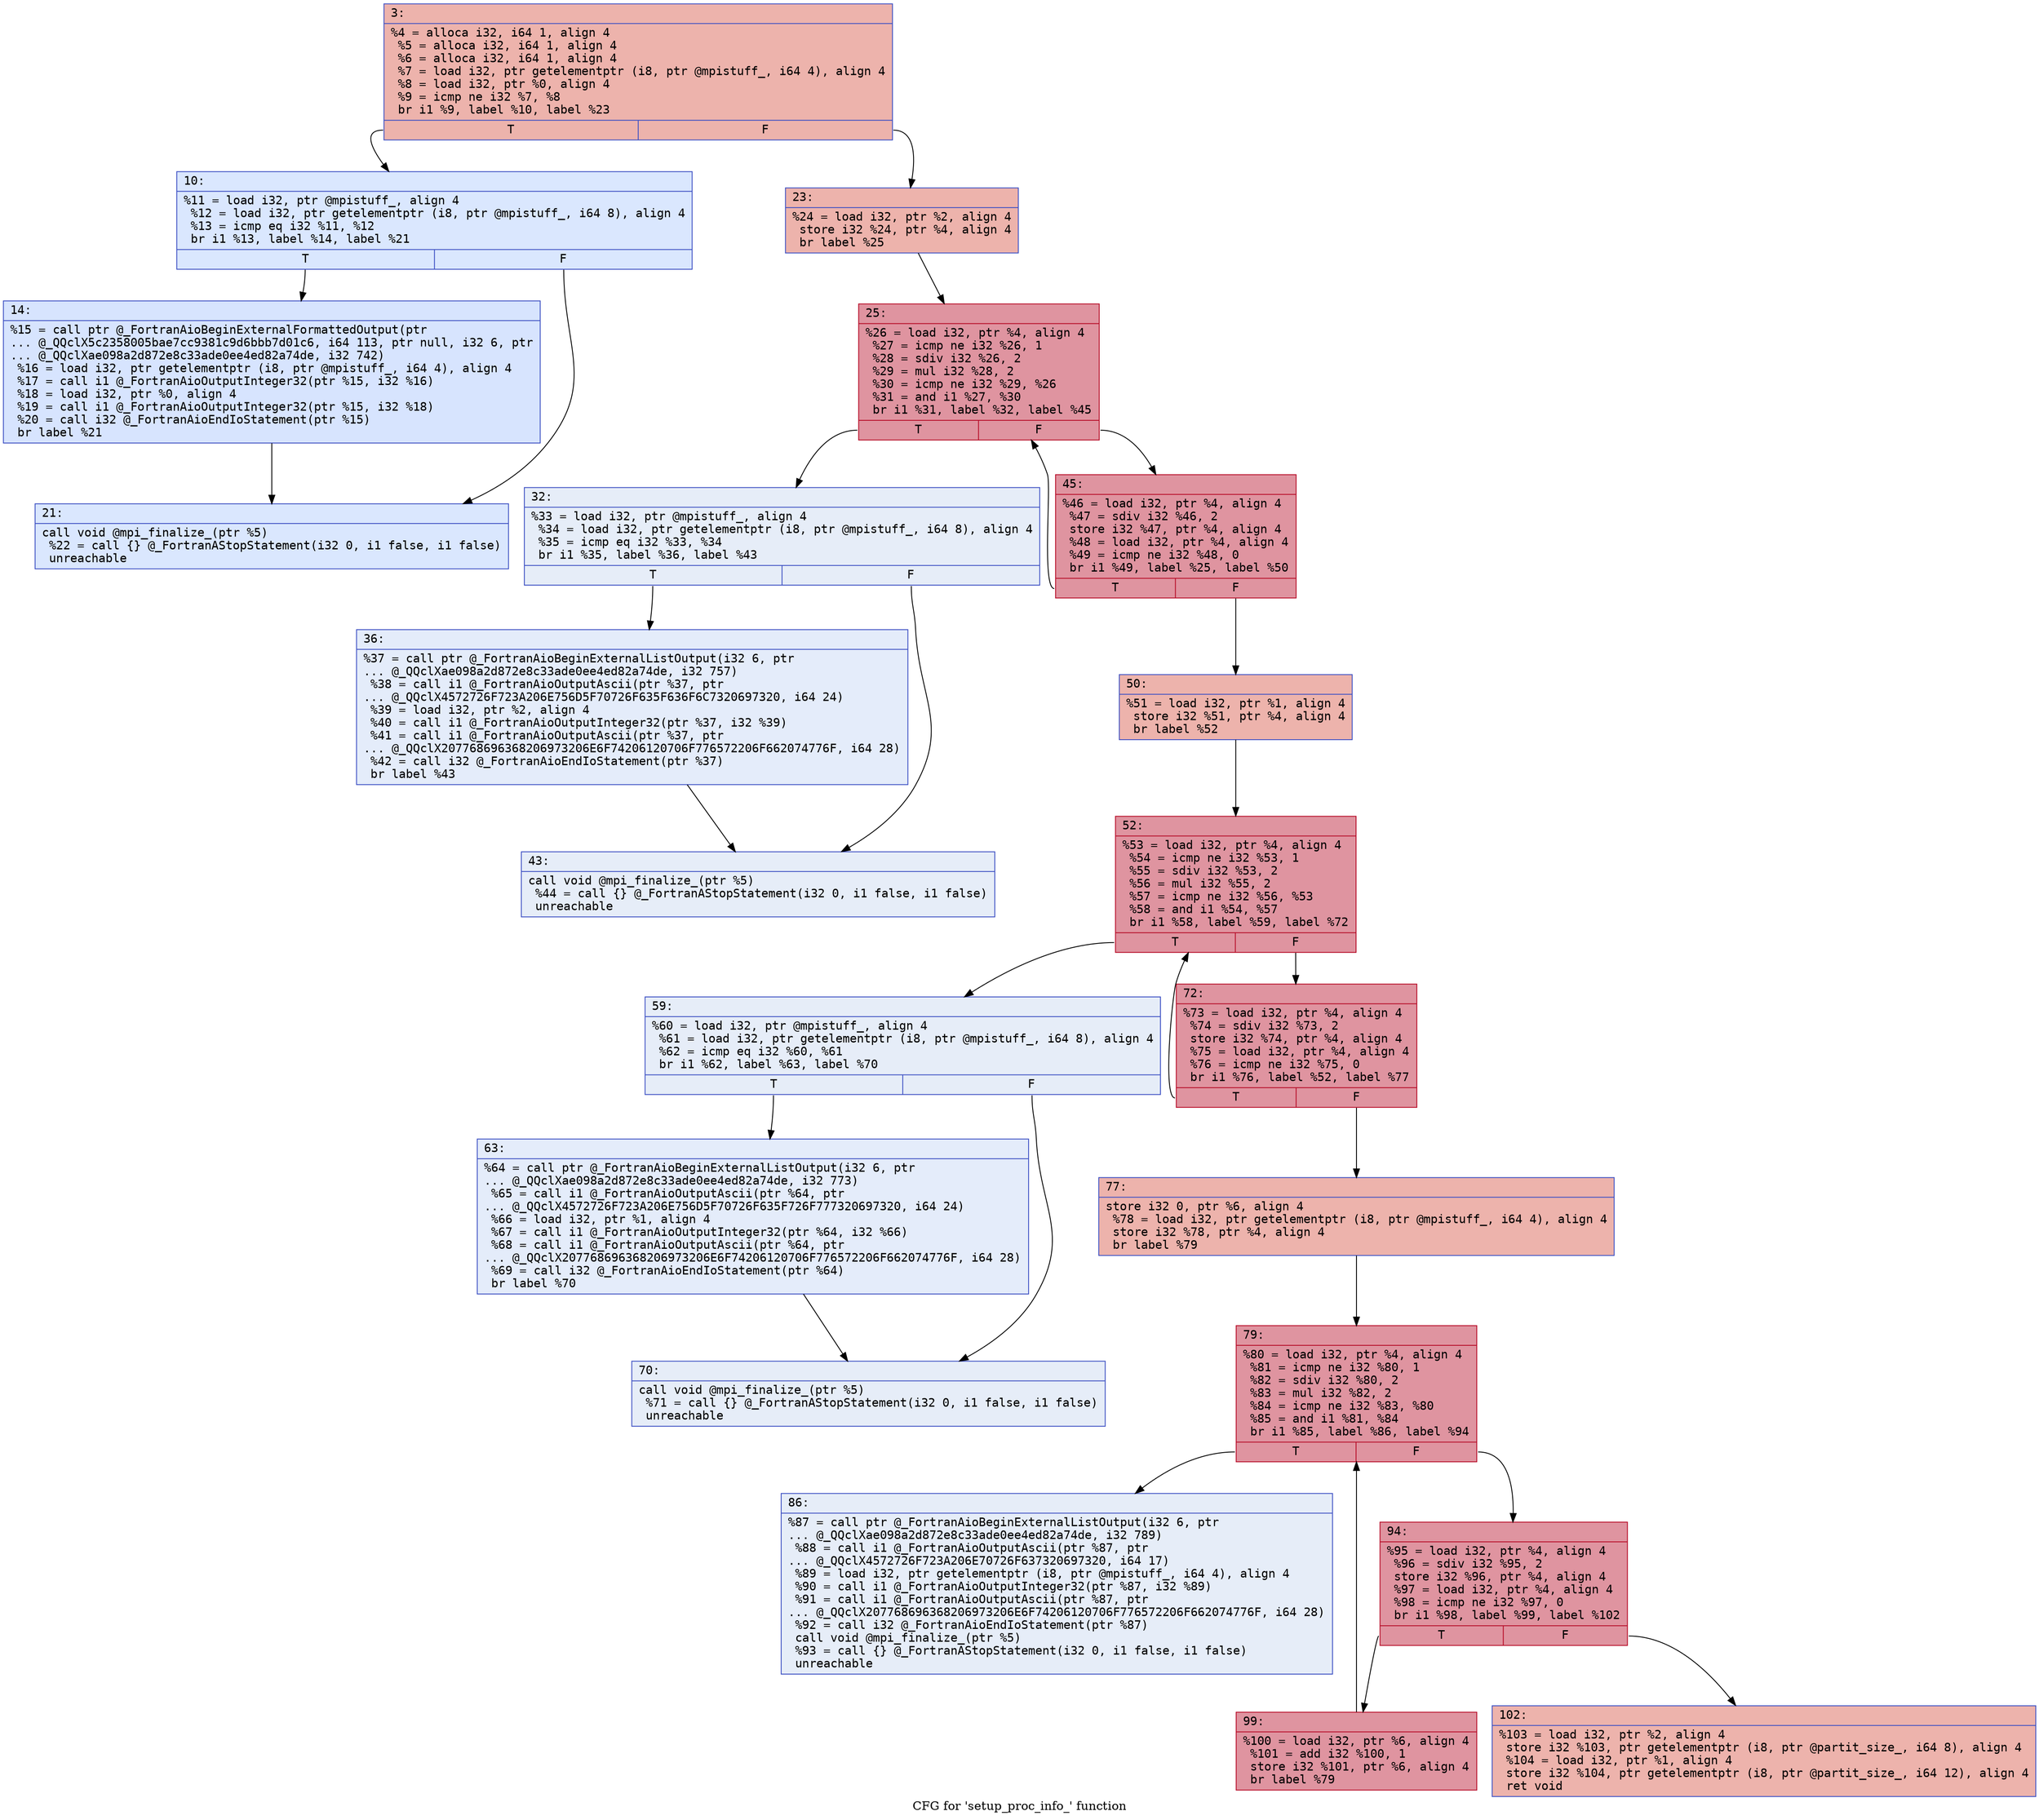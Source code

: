 digraph "CFG for 'setup_proc_info_' function" {
	label="CFG for 'setup_proc_info_' function";

	Node0x558b23f6b4a0 [shape=record,color="#3d50c3ff", style=filled, fillcolor="#d6524470" fontname="Courier",label="{3:\l|  %4 = alloca i32, i64 1, align 4\l  %5 = alloca i32, i64 1, align 4\l  %6 = alloca i32, i64 1, align 4\l  %7 = load i32, ptr getelementptr (i8, ptr @mpistuff_, i64 4), align 4\l  %8 = load i32, ptr %0, align 4\l  %9 = icmp ne i32 %7, %8\l  br i1 %9, label %10, label %23\l|{<s0>T|<s1>F}}"];
	Node0x558b23f6b4a0:s0 -> Node0x558b23f6b780[tooltip="3 -> 10\nProbability 0.00%" ];
	Node0x558b23f6b4a0:s1 -> Node0x558b23f6b7d0[tooltip="3 -> 23\nProbability 100.00%" ];
	Node0x558b23f6b780 [shape=record,color="#3d50c3ff", style=filled, fillcolor="#abc8fd70" fontname="Courier",label="{10:\l|  %11 = load i32, ptr @mpistuff_, align 4\l  %12 = load i32, ptr getelementptr (i8, ptr @mpistuff_, i64 8), align 4\l  %13 = icmp eq i32 %11, %12\l  br i1 %13, label %14, label %21\l|{<s0>T|<s1>F}}"];
	Node0x558b23f6b780:s0 -> Node0x558b23f6ba60[tooltip="10 -> 14\nProbability 50.00%" ];
	Node0x558b23f6b780:s1 -> Node0x558b23f6bab0[tooltip="10 -> 21\nProbability 50.00%" ];
	Node0x558b23f6ba60 [shape=record,color="#3d50c3ff", style=filled, fillcolor="#a5c3fe70" fontname="Courier",label="{14:\l|  %15 = call ptr @_FortranAioBeginExternalFormattedOutput(ptr\l... @_QQclX5c2358005bae7cc9381c9d6bbb7d01c6, i64 113, ptr null, i32 6, ptr\l... @_QQclXae098a2d872e8c33ade0ee4ed82a74de, i32 742)\l  %16 = load i32, ptr getelementptr (i8, ptr @mpistuff_, i64 4), align 4\l  %17 = call i1 @_FortranAioOutputInteger32(ptr %15, i32 %16)\l  %18 = load i32, ptr %0, align 4\l  %19 = call i1 @_FortranAioOutputInteger32(ptr %15, i32 %18)\l  %20 = call i32 @_FortranAioEndIoStatement(ptr %15)\l  br label %21\l}"];
	Node0x558b23f6ba60 -> Node0x558b23f6bab0[tooltip="14 -> 21\nProbability 100.00%" ];
	Node0x558b23f6bab0 [shape=record,color="#3d50c3ff", style=filled, fillcolor="#abc8fd70" fontname="Courier",label="{21:\l|  call void @mpi_finalize_(ptr %5)\l  %22 = call \{\} @_FortranAStopStatement(i32 0, i1 false, i1 false)\l  unreachable\l}"];
	Node0x558b23f6b7d0 [shape=record,color="#3d50c3ff", style=filled, fillcolor="#d6524470" fontname="Courier",label="{23:\l|  %24 = load i32, ptr %2, align 4\l  store i32 %24, ptr %4, align 4\l  br label %25\l}"];
	Node0x558b23f6b7d0 -> Node0x558b23f7d220[tooltip="23 -> 25\nProbability 100.00%" ];
	Node0x558b23f7d220 [shape=record,color="#b70d28ff", style=filled, fillcolor="#b70d2870" fontname="Courier",label="{25:\l|  %26 = load i32, ptr %4, align 4\l  %27 = icmp ne i32 %26, 1\l  %28 = sdiv i32 %26, 2\l  %29 = mul i32 %28, 2\l  %30 = icmp ne i32 %29, %26\l  %31 = and i1 %27, %30\l  br i1 %31, label %32, label %45\l|{<s0>T|<s1>F}}"];
	Node0x558b23f7d220:s0 -> Node0x558b23f7d630[tooltip="25 -> 32\nProbability 0.00%" ];
	Node0x558b23f7d220:s1 -> Node0x558b23f7d680[tooltip="25 -> 45\nProbability 100.00%" ];
	Node0x558b23f7d630 [shape=record,color="#3d50c3ff", style=filled, fillcolor="#c7d7f070" fontname="Courier",label="{32:\l|  %33 = load i32, ptr @mpistuff_, align 4\l  %34 = load i32, ptr getelementptr (i8, ptr @mpistuff_, i64 8), align 4\l  %35 = icmp eq i32 %33, %34\l  br i1 %35, label %36, label %43\l|{<s0>T|<s1>F}}"];
	Node0x558b23f7d630:s0 -> Node0x558b23f7d910[tooltip="32 -> 36\nProbability 50.00%" ];
	Node0x558b23f7d630:s1 -> Node0x558b23f7d960[tooltip="32 -> 43\nProbability 50.00%" ];
	Node0x558b23f7d910 [shape=record,color="#3d50c3ff", style=filled, fillcolor="#c1d4f470" fontname="Courier",label="{36:\l|  %37 = call ptr @_FortranAioBeginExternalListOutput(i32 6, ptr\l... @_QQclXae098a2d872e8c33ade0ee4ed82a74de, i32 757)\l  %38 = call i1 @_FortranAioOutputAscii(ptr %37, ptr\l... @_QQclX4572726F723A206E756D5F70726F635F636F6C7320697320, i64 24)\l  %39 = load i32, ptr %2, align 4\l  %40 = call i1 @_FortranAioOutputInteger32(ptr %37, i32 %39)\l  %41 = call i1 @_FortranAioOutputAscii(ptr %37, ptr\l... @_QQclX207768696368206973206E6F74206120706F776572206F662074776F, i64 28)\l  %42 = call i32 @_FortranAioEndIoStatement(ptr %37)\l  br label %43\l}"];
	Node0x558b23f7d910 -> Node0x558b23f7d960[tooltip="36 -> 43\nProbability 100.00%" ];
	Node0x558b23f7d960 [shape=record,color="#3d50c3ff", style=filled, fillcolor="#c7d7f070" fontname="Courier",label="{43:\l|  call void @mpi_finalize_(ptr %5)\l  %44 = call \{\} @_FortranAStopStatement(i32 0, i1 false, i1 false)\l  unreachable\l}"];
	Node0x558b23f7d680 [shape=record,color="#b70d28ff", style=filled, fillcolor="#b70d2870" fontname="Courier",label="{45:\l|  %46 = load i32, ptr %4, align 4\l  %47 = sdiv i32 %46, 2\l  store i32 %47, ptr %4, align 4\l  %48 = load i32, ptr %4, align 4\l  %49 = icmp ne i32 %48, 0\l  br i1 %49, label %25, label %50\l|{<s0>T|<s1>F}}"];
	Node0x558b23f7d680:s0 -> Node0x558b23f7d220[tooltip="45 -> 25\nProbability 96.88%" ];
	Node0x558b23f7d680:s1 -> Node0x558b23f7ef60[tooltip="45 -> 50\nProbability 3.12%" ];
	Node0x558b23f7ef60 [shape=record,color="#3d50c3ff", style=filled, fillcolor="#d6524470" fontname="Courier",label="{50:\l|  %51 = load i32, ptr %1, align 4\l  store i32 %51, ptr %4, align 4\l  br label %52\l}"];
	Node0x558b23f7ef60 -> Node0x558b23f7f180[tooltip="50 -> 52\nProbability 100.00%" ];
	Node0x558b23f7f180 [shape=record,color="#b70d28ff", style=filled, fillcolor="#b70d2870" fontname="Courier",label="{52:\l|  %53 = load i32, ptr %4, align 4\l  %54 = icmp ne i32 %53, 1\l  %55 = sdiv i32 %53, 2\l  %56 = mul i32 %55, 2\l  %57 = icmp ne i32 %56, %53\l  %58 = and i1 %54, %57\l  br i1 %58, label %59, label %72\l|{<s0>T|<s1>F}}"];
	Node0x558b23f7f180:s0 -> Node0x558b23f7f590[tooltip="52 -> 59\nProbability 0.00%" ];
	Node0x558b23f7f180:s1 -> Node0x558b23f7f5e0[tooltip="52 -> 72\nProbability 100.00%" ];
	Node0x558b23f7f590 [shape=record,color="#3d50c3ff", style=filled, fillcolor="#c7d7f070" fontname="Courier",label="{59:\l|  %60 = load i32, ptr @mpistuff_, align 4\l  %61 = load i32, ptr getelementptr (i8, ptr @mpistuff_, i64 8), align 4\l  %62 = icmp eq i32 %60, %61\l  br i1 %62, label %63, label %70\l|{<s0>T|<s1>F}}"];
	Node0x558b23f7f590:s0 -> Node0x558b23f7f870[tooltip="59 -> 63\nProbability 50.00%" ];
	Node0x558b23f7f590:s1 -> Node0x558b23f7f8c0[tooltip="59 -> 70\nProbability 50.00%" ];
	Node0x558b23f7f870 [shape=record,color="#3d50c3ff", style=filled, fillcolor="#c1d4f470" fontname="Courier",label="{63:\l|  %64 = call ptr @_FortranAioBeginExternalListOutput(i32 6, ptr\l... @_QQclXae098a2d872e8c33ade0ee4ed82a74de, i32 773)\l  %65 = call i1 @_FortranAioOutputAscii(ptr %64, ptr\l... @_QQclX4572726F723A206E756D5F70726F635F726F777320697320, i64 24)\l  %66 = load i32, ptr %1, align 4\l  %67 = call i1 @_FortranAioOutputInteger32(ptr %64, i32 %66)\l  %68 = call i1 @_FortranAioOutputAscii(ptr %64, ptr\l... @_QQclX207768696368206973206E6F74206120706F776572206F662074776F, i64 28)\l  %69 = call i32 @_FortranAioEndIoStatement(ptr %64)\l  br label %70\l}"];
	Node0x558b23f7f870 -> Node0x558b23f7f8c0[tooltip="63 -> 70\nProbability 100.00%" ];
	Node0x558b23f7f8c0 [shape=record,color="#3d50c3ff", style=filled, fillcolor="#c7d7f070" fontname="Courier",label="{70:\l|  call void @mpi_finalize_(ptr %5)\l  %71 = call \{\} @_FortranAStopStatement(i32 0, i1 false, i1 false)\l  unreachable\l}"];
	Node0x558b23f7f5e0 [shape=record,color="#b70d28ff", style=filled, fillcolor="#b70d2870" fontname="Courier",label="{72:\l|  %73 = load i32, ptr %4, align 4\l  %74 = sdiv i32 %73, 2\l  store i32 %74, ptr %4, align 4\l  %75 = load i32, ptr %4, align 4\l  %76 = icmp ne i32 %75, 0\l  br i1 %76, label %52, label %77\l|{<s0>T|<s1>F}}"];
	Node0x558b23f7f5e0:s0 -> Node0x558b23f7f180[tooltip="72 -> 52\nProbability 96.88%" ];
	Node0x558b23f7f5e0:s1 -> Node0x558b23f805a0[tooltip="72 -> 77\nProbability 3.12%" ];
	Node0x558b23f805a0 [shape=record,color="#3d50c3ff", style=filled, fillcolor="#d6524470" fontname="Courier",label="{77:\l|  store i32 0, ptr %6, align 4\l  %78 = load i32, ptr getelementptr (i8, ptr @mpistuff_, i64 4), align 4\l  store i32 %78, ptr %4, align 4\l  br label %79\l}"];
	Node0x558b23f805a0 -> Node0x558b23f80860[tooltip="77 -> 79\nProbability 100.00%" ];
	Node0x558b23f80860 [shape=record,color="#b70d28ff", style=filled, fillcolor="#b70d2870" fontname="Courier",label="{79:\l|  %80 = load i32, ptr %4, align 4\l  %81 = icmp ne i32 %80, 1\l  %82 = sdiv i32 %80, 2\l  %83 = mul i32 %82, 2\l  %84 = icmp ne i32 %83, %80\l  %85 = and i1 %81, %84\l  br i1 %85, label %86, label %94\l|{<s0>T|<s1>F}}"];
	Node0x558b23f80860:s0 -> Node0x558b23f80c70[tooltip="79 -> 86\nProbability 0.00%" ];
	Node0x558b23f80860:s1 -> Node0x558b23f80cc0[tooltip="79 -> 94\nProbability 100.00%" ];
	Node0x558b23f80c70 [shape=record,color="#3d50c3ff", style=filled, fillcolor="#c7d7f070" fontname="Courier",label="{86:\l|  %87 = call ptr @_FortranAioBeginExternalListOutput(i32 6, ptr\l... @_QQclXae098a2d872e8c33ade0ee4ed82a74de, i32 789)\l  %88 = call i1 @_FortranAioOutputAscii(ptr %87, ptr\l... @_QQclX4572726F723A206E70726F637320697320, i64 17)\l  %89 = load i32, ptr getelementptr (i8, ptr @mpistuff_, i64 4), align 4\l  %90 = call i1 @_FortranAioOutputInteger32(ptr %87, i32 %89)\l  %91 = call i1 @_FortranAioOutputAscii(ptr %87, ptr\l... @_QQclX207768696368206973206E6F74206120706F776572206F662074776F, i64 28)\l  %92 = call i32 @_FortranAioEndIoStatement(ptr %87)\l  call void @mpi_finalize_(ptr %5)\l  %93 = call \{\} @_FortranAStopStatement(i32 0, i1 false, i1 false)\l  unreachable\l}"];
	Node0x558b23f80cc0 [shape=record,color="#b70d28ff", style=filled, fillcolor="#b70d2870" fontname="Courier",label="{94:\l|  %95 = load i32, ptr %4, align 4\l  %96 = sdiv i32 %95, 2\l  store i32 %96, ptr %4, align 4\l  %97 = load i32, ptr %4, align 4\l  %98 = icmp ne i32 %97, 0\l  br i1 %98, label %99, label %102\l|{<s0>T|<s1>F}}"];
	Node0x558b23f80cc0:s0 -> Node0x558b23f7e7e0[tooltip="94 -> 99\nProbability 96.88%" ];
	Node0x558b23f80cc0:s1 -> Node0x558b23f7e830[tooltip="94 -> 102\nProbability 3.12%" ];
	Node0x558b23f7e7e0 [shape=record,color="#b70d28ff", style=filled, fillcolor="#b70d2870" fontname="Courier",label="{99:\l|  %100 = load i32, ptr %6, align 4\l  %101 = add i32 %100, 1\l  store i32 %101, ptr %6, align 4\l  br label %79\l}"];
	Node0x558b23f7e7e0 -> Node0x558b23f80860[tooltip="99 -> 79\nProbability 100.00%" ];
	Node0x558b23f7e830 [shape=record,color="#3d50c3ff", style=filled, fillcolor="#d6524470" fontname="Courier",label="{102:\l|  %103 = load i32, ptr %2, align 4\l  store i32 %103, ptr getelementptr (i8, ptr @partit_size_, i64 8), align 4\l  %104 = load i32, ptr %1, align 4\l  store i32 %104, ptr getelementptr (i8, ptr @partit_size_, i64 12), align 4\l  ret void\l}"];
}
